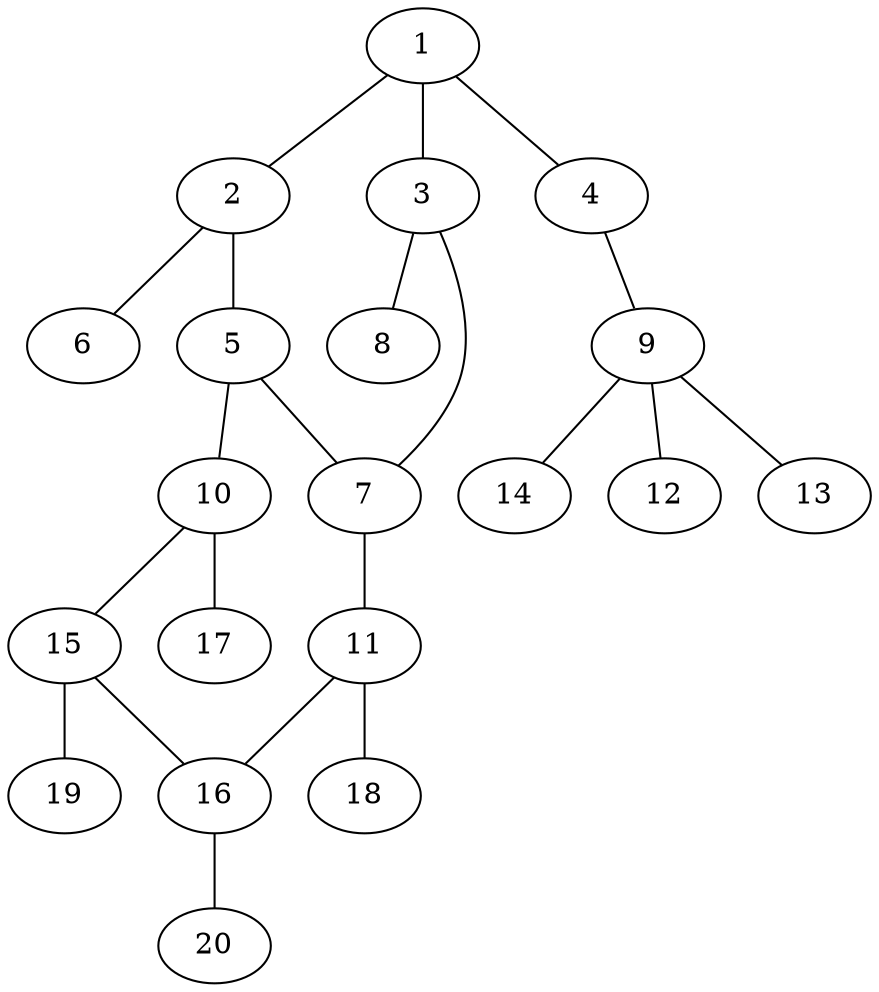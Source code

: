 graph molecule_2680 {
	1	 [chem=N];
	2	 [chem=C];
	1 -- 2	 [valence=1];
	3	 [chem=C];
	1 -- 3	 [valence=1];
	4	 [chem=S];
	1 -- 4	 [valence=1];
	5	 [chem=C];
	2 -- 5	 [valence=1];
	6	 [chem=O];
	2 -- 6	 [valence=2];
	7	 [chem=C];
	3 -- 7	 [valence=1];
	8	 [chem=O];
	3 -- 8	 [valence=2];
	9	 [chem=C];
	4 -- 9	 [valence=1];
	5 -- 7	 [valence=2];
	10	 [chem=C];
	5 -- 10	 [valence=1];
	11	 [chem=C];
	7 -- 11	 [valence=1];
	12	 [chem=Cl];
	9 -- 12	 [valence=1];
	13	 [chem=Cl];
	9 -- 13	 [valence=1];
	14	 [chem=Cl];
	9 -- 14	 [valence=1];
	15	 [chem=C];
	10 -- 15	 [valence=2];
	17	 [chem=H];
	10 -- 17	 [valence=1];
	16	 [chem=C];
	11 -- 16	 [valence=2];
	18	 [chem=H];
	11 -- 18	 [valence=1];
	15 -- 16	 [valence=1];
	19	 [chem=H];
	15 -- 19	 [valence=1];
	20	 [chem=H];
	16 -- 20	 [valence=1];
}
